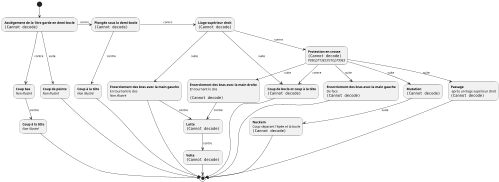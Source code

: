@startuml
scale 500*500

(*) --> "<b>Assiégement de la 1ère garde en demi-bocle</b>\n<img:images/msI.33/P01E1 - §005.jpg>" as assiegementdemibocle1ere
assiegementdemibocle1ere -->[contre] "<b>Coup bas</b>\n<i>Non illustré</i>" as coupbas
assiegementdemibocle1ere-->[suite]"<b>Coup de pointe</b>\n<i>Non illustré</i>" as couppointe
assiegementdemibocle1ere-right->[contre]"<b>Plongée sous la demi-bocle</b>\n<img:images/msI.33/P01E2 - §006.jpg>" as plongee

coupbas-->[contre]"<b>Coup à la tête</b>\n<i>Non illustré</i>" as couptete

plongee-right->[contre]"<b>Liage supérieur droit</b>\n<img:images/msI.33/P01E3 - §007.jpg>" as liagesupdroit
plongee-->[contre]"<b>Coup à la tête</b>\n<i>Non illustré</i>" as coupteteordinaire

liagesupdroit-right->[suite]"<b>Coup de bocle et coup à la tête</b>\n<img:images/msI.33/P01E4 - §008.jpg>" as coupboclecouptete

liagesupdroit-->[contre]"<b>Protection en crosse</b>\n<img:images/msI.33/P21E2 - §069.jpg>\n<i>P03E2;P13E2;P21E2;P39E3</i>" as protectioncrosse
liagesupdroit-->[suite]"<b>Encerclement des bras avec la main gauche</b>\nEn tournant le dos\n<i>Non illustré</i>" as encerclementgauchedos
protectioncrosse-->[suite]"<b>Encerclement des bras avec la main gauche</b>\nDe face\n<img:images/msI.33/P03E3 - §016.jpg>" as encerclementgaucheface
protectioncrosse-->[suite]"<b>Mutation</b>\n<img:images/msI.33/P02E4 - §012.jpg>" as mutation
protectioncrosse-->[suite]"<b>Passage</b>\n après un liage supérieur droit\n<img:images/msI.33/P39E4 - §120.jpg>" as passage
protectioncrosse-->[suite]"<b>Encerclement des bras avec la main droite</b>\nEn tournant le dos\n\n<img:images/msI.33/P21E4 - §071.jpg>" as encerclementdroit
protectioncrosse-->[contre]coupboclecouptete

mutation-->[suite]"<b>Nuckem</b>\nCoup séparant l'épée et la bocle\n<img:images/msI.33/P02E5 - §013.jpg>" as nuckem

encerclementgauchedos-->[contre] "<b>Lutte</b>\n<img:images/msI.33/P21E5 - §072.jpg>" as lutte
encerclementdroit-->[contre]lutte
lutte-->[contre] "<b>Volte</b>\n<img:images/msI.33/P21E5 - §073.jpg>" as volte

encerclementgaucheface-->(*)
encerclementgauchedos-->(*)
volte-->(*)
coupboclecouptete-->(*)
couptete-->(*)
couppointe-->(*)
coupteteordinaire-->(*)
passage-->(*)
nuckem-->(*)

'======
'Layout
'======
'First line
encerclementgauchedos-right[hidden]->encerclementgaucheface
'encerclementdroit-right[hidden]->encerclementgaucheface
encerclementdroit-right[hidden]->mutation
mutation-right[hidden]->passage
coupteteordinaire-right[hidden]->encerclementgaucheface
coupbas-right[hidden]->coupteteordinaire

'second line
lutte-right[hidden]->nuckem
'couptete-right[hidden]->lutte
couptete-up[hidden]->coupbas
coupbas-right[hidden]->couppointe
couppointe-right[hidden]->coupteteordinaire

@enduml